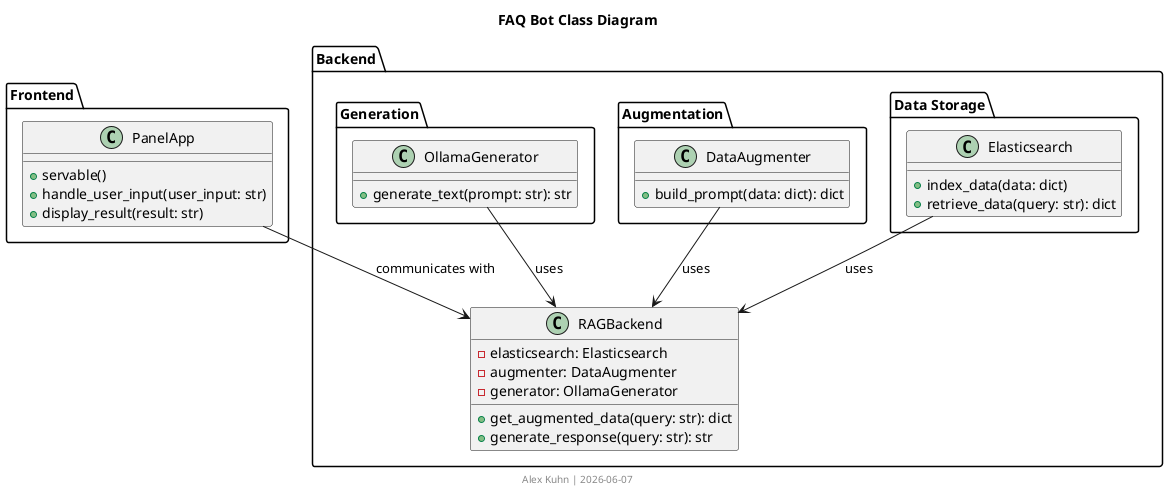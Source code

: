 @startuml faq_bot_class_diagram

title "FAQ Bot Class Diagram"
footer Alex Kuhn | %date("yyyy-MM-dd")

package "Frontend" {
    class PanelApp {
        + servable()
        + handle_user_input(user_input: str)
        + display_result(result: str)
    }
}

package "Backend" {
    package "Data Storage" {
        class Elasticsearch {
            + index_data(data: dict)
            + retrieve_data(query: str): dict
        }
    }

    package "Augmentation" {
        class DataAugmenter {
            + build_prompt(data: dict): dict
        }
    }

    package "Generation" {
        class OllamaGenerator {
            + generate_text(prompt: str): str
        }
    }

    class RAGBackend {
        - elasticsearch: Elasticsearch
        - augmenter: DataAugmenter
        - generator: OllamaGenerator
        + get_augmented_data(query: str): dict
        + generate_response(query: str): str
    }

    Elasticsearch --> RAGBackend : uses
    DataAugmenter --> RAGBackend : uses
    OllamaGenerator --> RAGBackend : uses
}

PanelApp --> RAGBackend : communicates with


@enduml